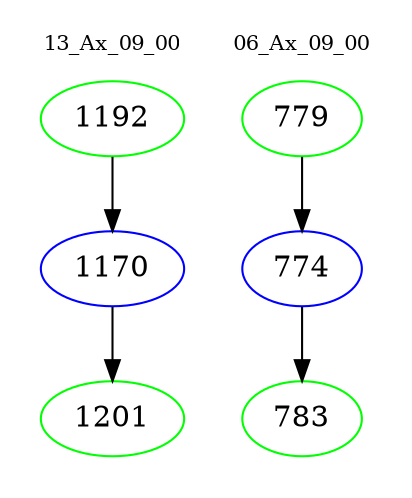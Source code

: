 digraph{
subgraph cluster_0 {
color = white
label = "13_Ax_09_00";
fontsize=10;
T0_1192 [label="1192", color="green"]
T0_1192 -> T0_1170 [color="black"]
T0_1170 [label="1170", color="blue"]
T0_1170 -> T0_1201 [color="black"]
T0_1201 [label="1201", color="green"]
}
subgraph cluster_1 {
color = white
label = "06_Ax_09_00";
fontsize=10;
T1_779 [label="779", color="green"]
T1_779 -> T1_774 [color="black"]
T1_774 [label="774", color="blue"]
T1_774 -> T1_783 [color="black"]
T1_783 [label="783", color="green"]
}
}
